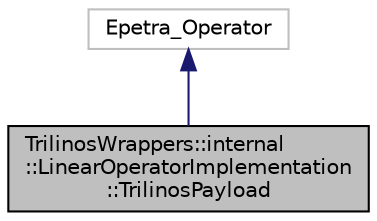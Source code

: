digraph "TrilinosWrappers::internal::LinearOperatorImplementation::TrilinosPayload"
{
 // LATEX_PDF_SIZE
  edge [fontname="Helvetica",fontsize="10",labelfontname="Helvetica",labelfontsize="10"];
  node [fontname="Helvetica",fontsize="10",shape=record];
  Node1 [label="TrilinosWrappers::internal\l::LinearOperatorImplementation\l::TrilinosPayload",height=0.2,width=0.4,color="black", fillcolor="grey75", style="filled", fontcolor="black",tooltip=" "];
  Node2 -> Node1 [dir="back",color="midnightblue",fontsize="10",style="solid",fontname="Helvetica"];
  Node2 [label="Epetra_Operator",height=0.2,width=0.4,color="grey75", fillcolor="white", style="filled",tooltip=" "];
}
